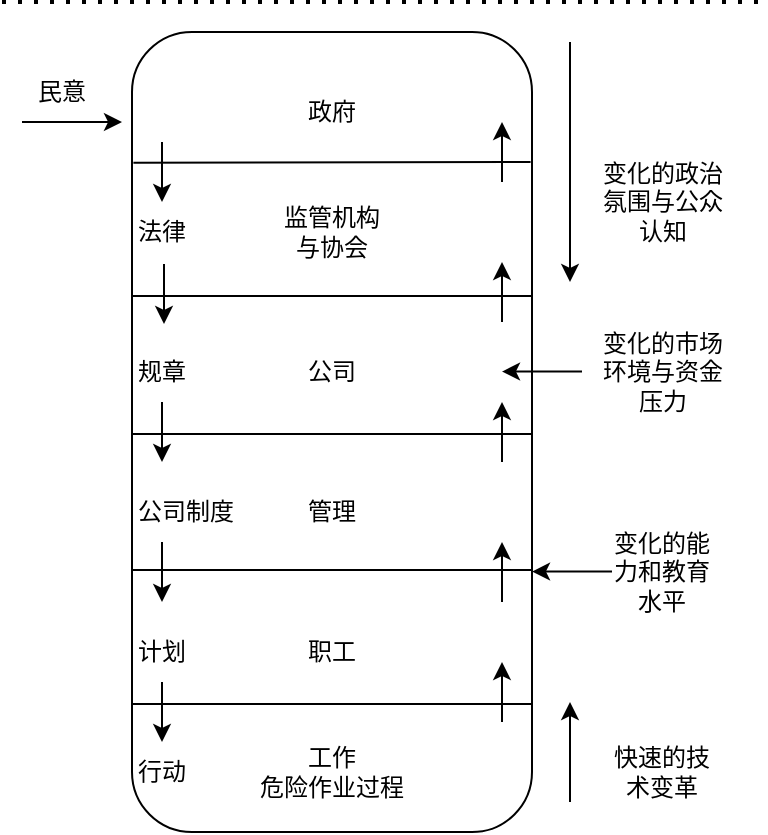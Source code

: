 <mxfile version="23.0.2" type="github">
  <diagram name="第 1 页" id="17KRty7mNiWVQtVObTok">
    <mxGraphModel dx="797" dy="355" grid="1" gridSize="10" guides="1" tooltips="1" connect="1" arrows="1" fold="1" page="1" pageScale="1" pageWidth="827" pageHeight="1169" math="0" shadow="0">
      <root>
        <mxCell id="0" />
        <mxCell id="1" parent="0" />
        <mxCell id="oT3lM0HYh7EHZdYZHzl3-1" value="" style="rounded=1;whiteSpace=wrap;html=1;rotation=-90;" parent="1" vertex="1">
          <mxGeometry x="95" y="245" width="400" height="200" as="geometry" />
        </mxCell>
        <mxCell id="oT3lM0HYh7EHZdYZHzl3-2" value="" style="endArrow=none;html=1;rounded=0;entryX=0.86;entryY=0.998;entryDx=0;entryDy=0;entryPerimeter=0;" parent="1" edge="1">
          <mxGeometry width="50" height="50" relative="1" as="geometry">
            <mxPoint x="195.7" y="210.4" as="sourcePoint" />
            <mxPoint x="394.3" y="210.0" as="targetPoint" />
          </mxGeometry>
        </mxCell>
        <mxCell id="oT3lM0HYh7EHZdYZHzl3-3" value="" style="endArrow=none;html=1;rounded=0;entryX=0.86;entryY=0.998;entryDx=0;entryDy=0;entryPerimeter=0;" parent="1" edge="1">
          <mxGeometry width="50" height="50" relative="1" as="geometry">
            <mxPoint x="195.5" y="277" as="sourcePoint" />
            <mxPoint x="394.5" y="277" as="targetPoint" />
          </mxGeometry>
        </mxCell>
        <mxCell id="oT3lM0HYh7EHZdYZHzl3-4" value="" style="endArrow=none;html=1;rounded=0;entryX=0.86;entryY=0.998;entryDx=0;entryDy=0;entryPerimeter=0;" parent="1" edge="1">
          <mxGeometry width="50" height="50" relative="1" as="geometry">
            <mxPoint x="195.5" y="346" as="sourcePoint" />
            <mxPoint x="394.5" y="346" as="targetPoint" />
          </mxGeometry>
        </mxCell>
        <mxCell id="oT3lM0HYh7EHZdYZHzl3-5" value="" style="endArrow=none;html=1;rounded=0;entryX=0.86;entryY=0.998;entryDx=0;entryDy=0;entryPerimeter=0;" parent="1" edge="1">
          <mxGeometry width="50" height="50" relative="1" as="geometry">
            <mxPoint x="195.5" y="414" as="sourcePoint" />
            <mxPoint x="394.5" y="414" as="targetPoint" />
          </mxGeometry>
        </mxCell>
        <mxCell id="oT3lM0HYh7EHZdYZHzl3-6" value="" style="endArrow=none;html=1;rounded=0;entryX=0.86;entryY=0.998;entryDx=0;entryDy=0;entryPerimeter=0;" parent="1" edge="1">
          <mxGeometry width="50" height="50" relative="1" as="geometry">
            <mxPoint x="195.5" y="481" as="sourcePoint" />
            <mxPoint x="394.5" y="481" as="targetPoint" />
          </mxGeometry>
        </mxCell>
        <mxCell id="oT3lM0HYh7EHZdYZHzl3-7" value="政府" style="text;html=1;strokeColor=none;fillColor=none;align=center;verticalAlign=middle;whiteSpace=wrap;rounded=0;" parent="1" vertex="1">
          <mxGeometry x="265" y="170" width="60" height="30" as="geometry" />
        </mxCell>
        <mxCell id="oT3lM0HYh7EHZdYZHzl3-8" value="监管机构与协会" style="text;html=1;strokeColor=none;fillColor=none;align=center;verticalAlign=middle;whiteSpace=wrap;rounded=0;" parent="1" vertex="1">
          <mxGeometry x="265" y="230" width="60" height="30" as="geometry" />
        </mxCell>
        <mxCell id="oT3lM0HYh7EHZdYZHzl3-9" value="公司" style="text;html=1;strokeColor=none;fillColor=none;align=center;verticalAlign=middle;whiteSpace=wrap;rounded=0;" parent="1" vertex="1">
          <mxGeometry x="265" y="300" width="60" height="30" as="geometry" />
        </mxCell>
        <mxCell id="oT3lM0HYh7EHZdYZHzl3-10" value="管理" style="text;html=1;strokeColor=none;fillColor=none;align=center;verticalAlign=middle;whiteSpace=wrap;rounded=0;" parent="1" vertex="1">
          <mxGeometry x="265" y="370" width="60" height="30" as="geometry" />
        </mxCell>
        <mxCell id="oT3lM0HYh7EHZdYZHzl3-11" value="职工" style="text;html=1;strokeColor=none;fillColor=none;align=center;verticalAlign=middle;whiteSpace=wrap;rounded=0;" parent="1" vertex="1">
          <mxGeometry x="265" y="440" width="60" height="30" as="geometry" />
        </mxCell>
        <mxCell id="oT3lM0HYh7EHZdYZHzl3-12" value="工作&lt;br&gt;危险作业过程" style="text;html=1;strokeColor=none;fillColor=none;align=center;verticalAlign=middle;whiteSpace=wrap;rounded=0;" parent="1" vertex="1">
          <mxGeometry x="250" y="500" width="90" height="30" as="geometry" />
        </mxCell>
        <mxCell id="oT3lM0HYh7EHZdYZHzl3-13" value="" style="endArrow=classic;html=1;rounded=0;" parent="1" edge="1">
          <mxGeometry width="50" height="50" relative="1" as="geometry">
            <mxPoint x="140" y="190" as="sourcePoint" />
            <mxPoint x="190" y="190" as="targetPoint" />
          </mxGeometry>
        </mxCell>
        <mxCell id="oT3lM0HYh7EHZdYZHzl3-14" value="" style="endArrow=classic;html=1;rounded=0;" parent="1" edge="1">
          <mxGeometry width="50" height="50" relative="1" as="geometry">
            <mxPoint x="414" y="150" as="sourcePoint" />
            <mxPoint x="414" y="270" as="targetPoint" />
          </mxGeometry>
        </mxCell>
        <mxCell id="oT3lM0HYh7EHZdYZHzl3-15" value="" style="endArrow=classic;html=1;rounded=0;" parent="1" edge="1">
          <mxGeometry width="50" height="50" relative="1" as="geometry">
            <mxPoint x="210" y="200" as="sourcePoint" />
            <mxPoint x="210" y="230" as="targetPoint" />
          </mxGeometry>
        </mxCell>
        <mxCell id="oT3lM0HYh7EHZdYZHzl3-16" value="" style="endArrow=classic;html=1;rounded=0;" parent="1" edge="1">
          <mxGeometry width="50" height="50" relative="1" as="geometry">
            <mxPoint x="211" y="261" as="sourcePoint" />
            <mxPoint x="211" y="291" as="targetPoint" />
          </mxGeometry>
        </mxCell>
        <mxCell id="oT3lM0HYh7EHZdYZHzl3-17" value="" style="endArrow=classic;html=1;rounded=0;" parent="1" edge="1">
          <mxGeometry width="50" height="50" relative="1" as="geometry">
            <mxPoint x="210" y="330" as="sourcePoint" />
            <mxPoint x="210" y="360" as="targetPoint" />
          </mxGeometry>
        </mxCell>
        <mxCell id="oT3lM0HYh7EHZdYZHzl3-18" value="" style="endArrow=classic;html=1;rounded=0;" parent="1" edge="1">
          <mxGeometry width="50" height="50" relative="1" as="geometry">
            <mxPoint x="210" y="400" as="sourcePoint" />
            <mxPoint x="210" y="430" as="targetPoint" />
          </mxGeometry>
        </mxCell>
        <mxCell id="oT3lM0HYh7EHZdYZHzl3-19" value="" style="endArrow=classic;html=1;rounded=0;" parent="1" edge="1">
          <mxGeometry width="50" height="50" relative="1" as="geometry">
            <mxPoint x="210" y="470" as="sourcePoint" />
            <mxPoint x="210" y="500" as="targetPoint" />
          </mxGeometry>
        </mxCell>
        <mxCell id="oT3lM0HYh7EHZdYZHzl3-20" value="" style="endArrow=classic;html=1;rounded=0;" parent="1" edge="1">
          <mxGeometry width="50" height="50" relative="1" as="geometry">
            <mxPoint x="380" y="220" as="sourcePoint" />
            <mxPoint x="380" y="190" as="targetPoint" />
          </mxGeometry>
        </mxCell>
        <mxCell id="oT3lM0HYh7EHZdYZHzl3-21" value="" style="endArrow=classic;html=1;rounded=0;" parent="1" edge="1">
          <mxGeometry width="50" height="50" relative="1" as="geometry">
            <mxPoint x="380" y="290" as="sourcePoint" />
            <mxPoint x="380" y="260" as="targetPoint" />
          </mxGeometry>
        </mxCell>
        <mxCell id="oT3lM0HYh7EHZdYZHzl3-22" value="" style="endArrow=classic;html=1;rounded=0;" parent="1" edge="1">
          <mxGeometry width="50" height="50" relative="1" as="geometry">
            <mxPoint x="380" y="360" as="sourcePoint" />
            <mxPoint x="380" y="330" as="targetPoint" />
          </mxGeometry>
        </mxCell>
        <mxCell id="oT3lM0HYh7EHZdYZHzl3-23" value="" style="endArrow=classic;html=1;rounded=0;" parent="1" edge="1">
          <mxGeometry width="50" height="50" relative="1" as="geometry">
            <mxPoint x="380" y="430" as="sourcePoint" />
            <mxPoint x="380" y="400" as="targetPoint" />
          </mxGeometry>
        </mxCell>
        <mxCell id="oT3lM0HYh7EHZdYZHzl3-24" value="" style="endArrow=classic;html=1;rounded=0;" parent="1" edge="1">
          <mxGeometry width="50" height="50" relative="1" as="geometry">
            <mxPoint x="380" y="490" as="sourcePoint" />
            <mxPoint x="380" y="460" as="targetPoint" />
          </mxGeometry>
        </mxCell>
        <mxCell id="oT3lM0HYh7EHZdYZHzl3-25" value="法律" style="text;html=1;strokeColor=none;fillColor=none;align=center;verticalAlign=middle;whiteSpace=wrap;rounded=0;" parent="1" vertex="1">
          <mxGeometry x="180" y="230" width="60" height="30" as="geometry" />
        </mxCell>
        <mxCell id="oT3lM0HYh7EHZdYZHzl3-26" value="规章" style="text;html=1;strokeColor=none;fillColor=none;align=center;verticalAlign=middle;whiteSpace=wrap;rounded=0;" parent="1" vertex="1">
          <mxGeometry x="180" y="300" width="60" height="30" as="geometry" />
        </mxCell>
        <mxCell id="oT3lM0HYh7EHZdYZHzl3-27" value="公司制度" style="text;html=1;strokeColor=none;fillColor=none;align=center;verticalAlign=middle;whiteSpace=wrap;rounded=0;" parent="1" vertex="1">
          <mxGeometry x="192" y="370" width="60" height="30" as="geometry" />
        </mxCell>
        <mxCell id="oT3lM0HYh7EHZdYZHzl3-28" value="计划" style="text;html=1;strokeColor=none;fillColor=none;align=center;verticalAlign=middle;whiteSpace=wrap;rounded=0;" parent="1" vertex="1">
          <mxGeometry x="180" y="440" width="60" height="30" as="geometry" />
        </mxCell>
        <mxCell id="oT3lM0HYh7EHZdYZHzl3-29" value="行动" style="text;html=1;strokeColor=none;fillColor=none;align=center;verticalAlign=middle;whiteSpace=wrap;rounded=0;" parent="1" vertex="1">
          <mxGeometry x="180" y="500" width="60" height="30" as="geometry" />
        </mxCell>
        <mxCell id="oT3lM0HYh7EHZdYZHzl3-30" value="" style="endArrow=classic;html=1;rounded=0;" parent="1" edge="1">
          <mxGeometry width="50" height="50" relative="1" as="geometry">
            <mxPoint x="414" y="530" as="sourcePoint" />
            <mxPoint x="414" y="480" as="targetPoint" />
          </mxGeometry>
        </mxCell>
        <mxCell id="oT3lM0HYh7EHZdYZHzl3-31" value="快速的技术变革" style="text;html=1;strokeColor=none;fillColor=none;align=center;verticalAlign=middle;whiteSpace=wrap;rounded=0;" parent="1" vertex="1">
          <mxGeometry x="430" y="500" width="60" height="30" as="geometry" />
        </mxCell>
        <mxCell id="oT3lM0HYh7EHZdYZHzl3-32" value="变化的能力和教育水平" style="text;html=1;strokeColor=none;fillColor=none;align=center;verticalAlign=middle;whiteSpace=wrap;rounded=0;" parent="1" vertex="1">
          <mxGeometry x="435" y="400" width="50" height="30" as="geometry" />
        </mxCell>
        <mxCell id="oT3lM0HYh7EHZdYZHzl3-33" value="变化的市场环境与资金压力" style="text;html=1;strokeColor=none;fillColor=none;align=center;verticalAlign=middle;whiteSpace=wrap;rounded=0;" parent="1" vertex="1">
          <mxGeometry x="427.5" y="300" width="65" height="30" as="geometry" />
        </mxCell>
        <mxCell id="oT3lM0HYh7EHZdYZHzl3-34" value="变化的政治氛围与公众认知" style="text;html=1;strokeColor=none;fillColor=none;align=center;verticalAlign=middle;whiteSpace=wrap;rounded=0;" parent="1" vertex="1">
          <mxGeometry x="427.5" y="215" width="65" height="30" as="geometry" />
        </mxCell>
        <mxCell id="oT3lM0HYh7EHZdYZHzl3-35" value="" style="endArrow=classic;html=1;rounded=0;" parent="1" edge="1">
          <mxGeometry width="50" height="50" relative="1" as="geometry">
            <mxPoint x="420" y="314.76" as="sourcePoint" />
            <mxPoint x="380" y="314.76" as="targetPoint" />
          </mxGeometry>
        </mxCell>
        <mxCell id="oT3lM0HYh7EHZdYZHzl3-36" value="" style="endArrow=classic;html=1;rounded=0;" parent="1" edge="1">
          <mxGeometry width="50" height="50" relative="1" as="geometry">
            <mxPoint x="435" y="414.76" as="sourcePoint" />
            <mxPoint x="395" y="414.76" as="targetPoint" />
          </mxGeometry>
        </mxCell>
        <mxCell id="oT3lM0HYh7EHZdYZHzl3-37" value="民意" style="text;html=1;strokeColor=none;fillColor=none;align=center;verticalAlign=middle;whiteSpace=wrap;rounded=0;" parent="1" vertex="1">
          <mxGeometry x="130" y="160" width="60" height="30" as="geometry" />
        </mxCell>
        <mxCell id="t2Q8p_3LUIewvKRtM9D7-1" value="" style="endArrow=none;dashed=1;html=1;dashPattern=1 3;strokeWidth=2;rounded=0;" edge="1" parent="1">
          <mxGeometry width="50" height="50" relative="1" as="geometry">
            <mxPoint x="130" y="130" as="sourcePoint" />
            <mxPoint x="510" y="130" as="targetPoint" />
          </mxGeometry>
        </mxCell>
      </root>
    </mxGraphModel>
  </diagram>
</mxfile>
